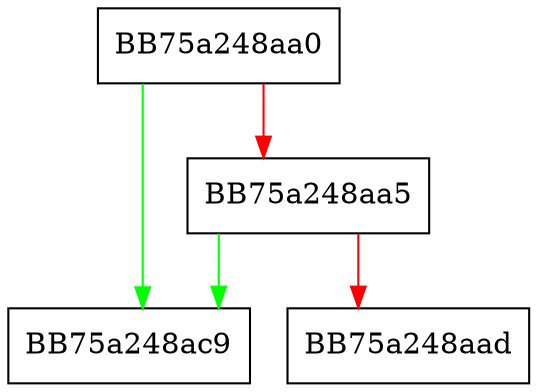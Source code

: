 digraph GetNext {
  node [shape="box"];
  graph [splines=ortho];
  BB75a248aa0 -> BB75a248ac9 [color="green"];
  BB75a248aa0 -> BB75a248aa5 [color="red"];
  BB75a248aa5 -> BB75a248ac9 [color="green"];
  BB75a248aa5 -> BB75a248aad [color="red"];
}